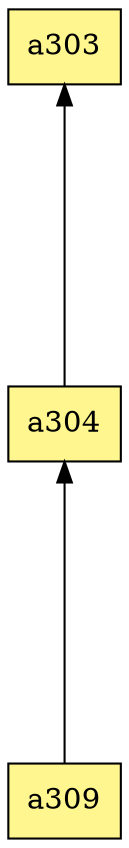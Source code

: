 digraph G {
rankdir=BT;ranksep="2.0";
"a304" [shape=record,fillcolor=khaki1,style=filled,label="{a304}"];
"a309" [shape=record,fillcolor=khaki1,style=filled,label="{a309}"];
"a303" [shape=record,fillcolor=khaki1,style=filled,label="{a303}"];
"a304" -> "a303"
"a309" -> "a304"
}